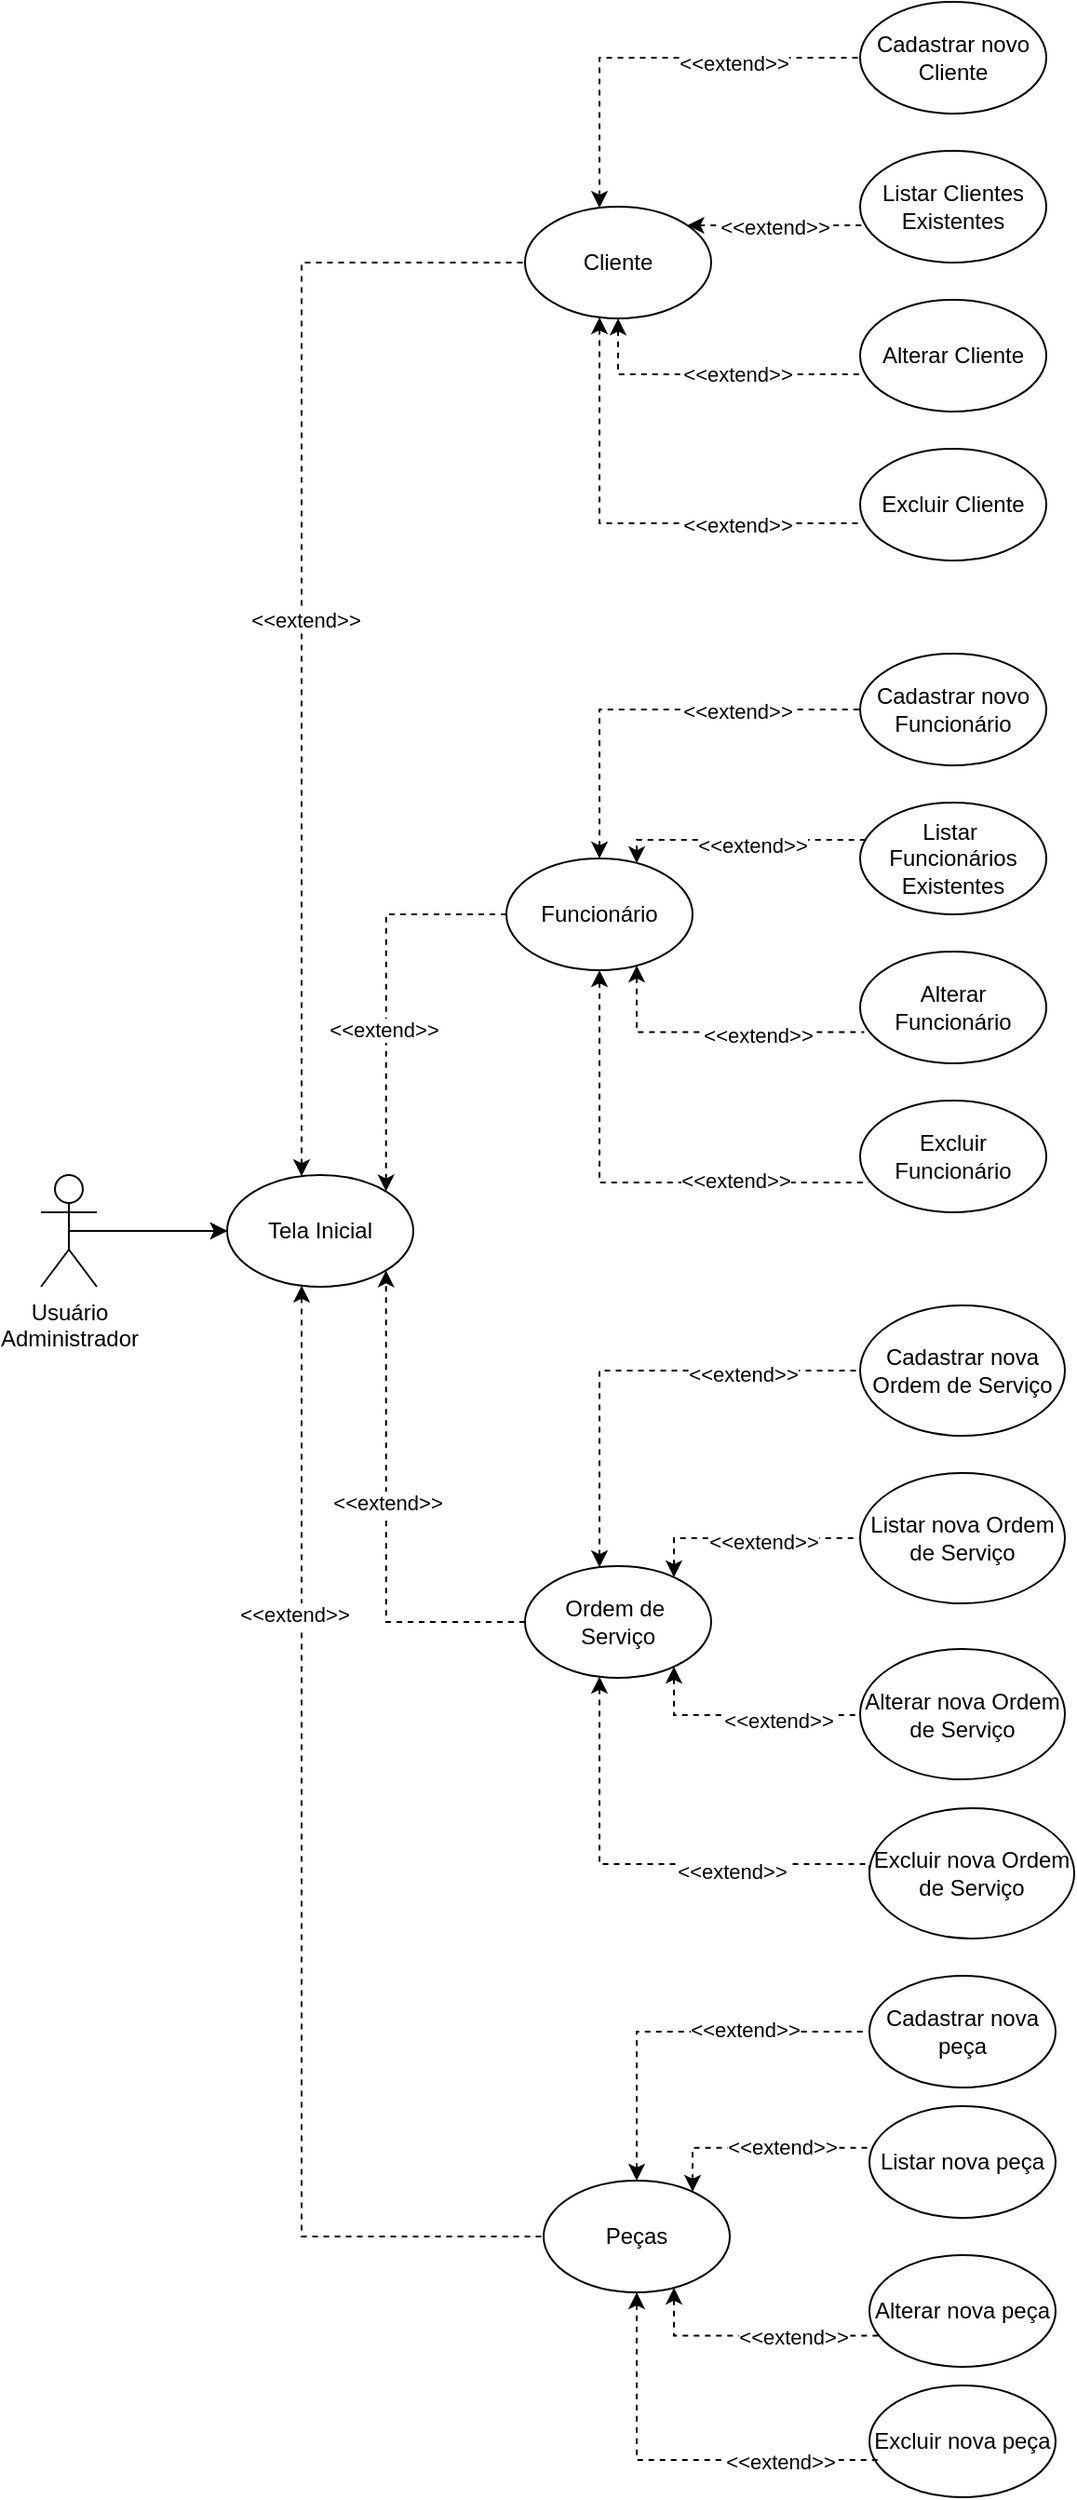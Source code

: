 <mxfile version="26.2.12">
  <diagram name="Página-1" id="lLr_bDS_k6D_z8NWQyPx">
    <mxGraphModel grid="1" page="1" gridSize="10" guides="1" tooltips="1" connect="1" arrows="1" fold="1" pageScale="1" pageWidth="827" pageHeight="1169" math="0" shadow="0">
      <root>
        <mxCell id="0" />
        <mxCell id="1" parent="0" />
        <mxCell id="LQQhR6Lg4xWMwGfdMBwn-12" style="edgeStyle=orthogonalEdgeStyle;rounded=0;orthogonalLoop=1;jettySize=auto;html=1;exitX=0.5;exitY=0.5;exitDx=0;exitDy=0;exitPerimeter=0;entryX=0;entryY=0.5;entryDx=0;entryDy=0;" edge="1" parent="1" source="LQQhR6Lg4xWMwGfdMBwn-1" target="LQQhR6Lg4xWMwGfdMBwn-7">
          <mxGeometry relative="1" as="geometry" />
        </mxCell>
        <mxCell id="LQQhR6Lg4xWMwGfdMBwn-21" style="edgeStyle=orthogonalEdgeStyle;rounded=0;orthogonalLoop=1;jettySize=auto;html=1;exitX=0.5;exitY=0.5;exitDx=0;exitDy=0;exitPerimeter=0;entryX=0;entryY=0.5;entryDx=0;entryDy=0;" edge="1" parent="1" source="LQQhR6Lg4xWMwGfdMBwn-1" target="LQQhR6Lg4xWMwGfdMBwn-7">
          <mxGeometry relative="1" as="geometry" />
        </mxCell>
        <mxCell id="LQQhR6Lg4xWMwGfdMBwn-1" value="Usuário&lt;div&gt;Administrador&lt;/div&gt;&lt;div&gt;&lt;br&gt;&lt;/div&gt;" style="shape=umlActor;verticalLabelPosition=bottom;verticalAlign=top;html=1;outlineConnect=0;" vertex="1" parent="1">
          <mxGeometry x="20" y="260" width="30" height="60" as="geometry" />
        </mxCell>
        <mxCell id="LQQhR6Lg4xWMwGfdMBwn-13" style="edgeStyle=orthogonalEdgeStyle;rounded=0;orthogonalLoop=1;jettySize=auto;html=1;entryX=0;entryY=0.5;entryDx=0;entryDy=0;endArrow=none;startFill=1;startArrow=classic;dashed=1;" edge="1" parent="1" source="LQQhR6Lg4xWMwGfdMBwn-7" target="LQQhR6Lg4xWMwGfdMBwn-11">
          <mxGeometry relative="1" as="geometry">
            <Array as="points">
              <mxPoint x="160" y="-230" />
            </Array>
          </mxGeometry>
        </mxCell>
        <mxCell id="CxSPdFUUFfOUal904Yjl-18" value="&amp;lt;&amp;lt;extend&amp;gt;&amp;gt;" style="edgeLabel;html=1;align=center;verticalAlign=middle;resizable=0;points=[];" connectable="0" vertex="1" parent="LQQhR6Lg4xWMwGfdMBwn-13">
          <mxGeometry x="-0.022" y="-2" relative="1" as="geometry">
            <mxPoint as="offset" />
          </mxGeometry>
        </mxCell>
        <mxCell id="LQQhR6Lg4xWMwGfdMBwn-14" style="edgeStyle=orthogonalEdgeStyle;rounded=0;orthogonalLoop=1;jettySize=auto;html=1;endArrow=none;startFill=1;startArrow=classic;dashed=1;" edge="1" parent="1" source="LQQhR6Lg4xWMwGfdMBwn-7" target="LQQhR6Lg4xWMwGfdMBwn-10">
          <mxGeometry relative="1" as="geometry">
            <Array as="points">
              <mxPoint x="160" y="830" />
            </Array>
          </mxGeometry>
        </mxCell>
        <mxCell id="CxSPdFUUFfOUal904Yjl-21" value="&amp;lt;&amp;lt;extend&amp;gt;&amp;gt;" style="edgeLabel;html=1;align=center;verticalAlign=middle;resizable=0;points=[];" connectable="0" vertex="1" parent="LQQhR6Lg4xWMwGfdMBwn-14">
          <mxGeometry x="-0.45" y="-4" relative="1" as="geometry">
            <mxPoint as="offset" />
          </mxGeometry>
        </mxCell>
        <mxCell id="LQQhR6Lg4xWMwGfdMBwn-7" value="Tela Inicial" style="ellipse;whiteSpace=wrap;html=1;" vertex="1" parent="1">
          <mxGeometry x="120" y="260" width="100" height="60" as="geometry" />
        </mxCell>
        <mxCell id="LQQhR6Lg4xWMwGfdMBwn-15" style="edgeStyle=orthogonalEdgeStyle;rounded=0;orthogonalLoop=1;jettySize=auto;html=1;entryX=1;entryY=0;entryDx=0;entryDy=0;endArrow=classic;startFill=0;startArrow=none;dashed=1;endFill=1;" edge="1" parent="1" source="LQQhR6Lg4xWMwGfdMBwn-8" target="LQQhR6Lg4xWMwGfdMBwn-7">
          <mxGeometry relative="1" as="geometry" />
        </mxCell>
        <mxCell id="CxSPdFUUFfOUal904Yjl-19" value="&amp;lt;&amp;lt;extend&amp;gt;&amp;gt;" style="edgeLabel;html=1;align=center;verticalAlign=middle;resizable=0;points=[];" connectable="0" vertex="1" parent="LQQhR6Lg4xWMwGfdMBwn-15">
          <mxGeometry x="0.186" y="-2" relative="1" as="geometry">
            <mxPoint as="offset" />
          </mxGeometry>
        </mxCell>
        <mxCell id="LQQhR6Lg4xWMwGfdMBwn-89" style="edgeStyle=orthogonalEdgeStyle;rounded=0;orthogonalLoop=1;jettySize=auto;html=1;entryX=0;entryY=0.5;entryDx=0;entryDy=0;startArrow=classic;startFill=1;endArrow=none;dashed=1;" edge="1" parent="1" source="LQQhR6Lg4xWMwGfdMBwn-8" target="LQQhR6Lg4xWMwGfdMBwn-18">
          <mxGeometry relative="1" as="geometry">
            <Array as="points">
              <mxPoint x="320" y="10" />
            </Array>
          </mxGeometry>
        </mxCell>
        <mxCell id="CxSPdFUUFfOUal904Yjl-6" value="&amp;lt;&amp;lt;extend&amp;gt;&amp;gt;" style="edgeLabel;html=1;align=center;verticalAlign=middle;resizable=0;points=[];" connectable="0" vertex="1" parent="LQQhR6Lg4xWMwGfdMBwn-89">
          <mxGeometry x="0.4" y="-1" relative="1" as="geometry">
            <mxPoint as="offset" />
          </mxGeometry>
        </mxCell>
        <mxCell id="LQQhR6Lg4xWMwGfdMBwn-90" style="edgeStyle=orthogonalEdgeStyle;rounded=0;orthogonalLoop=1;jettySize=auto;html=1;endArrow=none;startFill=1;startArrow=classic;dashed=1;" edge="1" parent="1" source="LQQhR6Lg4xWMwGfdMBwn-8" target="LQQhR6Lg4xWMwGfdMBwn-25">
          <mxGeometry relative="1" as="geometry">
            <Array as="points">
              <mxPoint x="340" y="80" />
            </Array>
          </mxGeometry>
        </mxCell>
        <mxCell id="CxSPdFUUFfOUal904Yjl-7" value="&amp;lt;&amp;lt;extend&amp;gt;&amp;gt;" style="edgeLabel;html=1;align=center;verticalAlign=middle;resizable=0;points=[];" connectable="0" vertex="1" parent="LQQhR6Lg4xWMwGfdMBwn-90">
          <mxGeometry x="0.101" y="-3" relative="1" as="geometry">
            <mxPoint as="offset" />
          </mxGeometry>
        </mxCell>
        <mxCell id="LQQhR6Lg4xWMwGfdMBwn-8" value="Funcionário" style="ellipse;whiteSpace=wrap;html=1;" vertex="1" parent="1">
          <mxGeometry x="270" y="90" width="100" height="60" as="geometry" />
        </mxCell>
        <mxCell id="LQQhR6Lg4xWMwGfdMBwn-82" style="edgeStyle=orthogonalEdgeStyle;rounded=0;orthogonalLoop=1;jettySize=auto;html=1;entryX=0;entryY=0.5;entryDx=0;entryDy=0;endArrow=none;startFill=1;startArrow=classic;dashed=1;" edge="1" parent="1" source="LQQhR6Lg4xWMwGfdMBwn-9" target="LQQhR6Lg4xWMwGfdMBwn-31">
          <mxGeometry relative="1" as="geometry">
            <Array as="points">
              <mxPoint x="320" y="630" />
              <mxPoint x="465" y="630" />
            </Array>
          </mxGeometry>
        </mxCell>
        <mxCell id="CxSPdFUUFfOUal904Yjl-13" value="&amp;lt;&amp;lt;extend&amp;gt;&amp;gt;" style="edgeLabel;html=1;align=center;verticalAlign=middle;resizable=0;points=[];" connectable="0" vertex="1" parent="LQQhR6Lg4xWMwGfdMBwn-82">
          <mxGeometry x="0.369" y="-4" relative="1" as="geometry">
            <mxPoint as="offset" />
          </mxGeometry>
        </mxCell>
        <mxCell id="LQQhR6Lg4xWMwGfdMBwn-86" style="edgeStyle=orthogonalEdgeStyle;rounded=0;orthogonalLoop=1;jettySize=auto;html=1;entryX=0;entryY=0.5;entryDx=0;entryDy=0;endArrow=none;startFill=1;startArrow=classic;dashed=1;" edge="1" parent="1" source="LQQhR6Lg4xWMwGfdMBwn-9" target="LQQhR6Lg4xWMwGfdMBwn-19">
          <mxGeometry relative="1" as="geometry">
            <Array as="points">
              <mxPoint x="320" y="365" />
            </Array>
          </mxGeometry>
        </mxCell>
        <mxCell id="CxSPdFUUFfOUal904Yjl-10" value="&amp;lt;&amp;lt;extend&amp;gt;&amp;gt;" style="edgeLabel;html=1;align=center;verticalAlign=middle;resizable=0;points=[];" connectable="0" vertex="1" parent="LQQhR6Lg4xWMwGfdMBwn-86">
          <mxGeometry x="0.487" y="-2" relative="1" as="geometry">
            <mxPoint as="offset" />
          </mxGeometry>
        </mxCell>
        <mxCell id="6TuMtaPa0abz2guNoUZD-3" style="edgeStyle=orthogonalEdgeStyle;rounded=0;orthogonalLoop=1;jettySize=auto;html=1;entryX=0;entryY=0.5;entryDx=0;entryDy=0;endArrow=none;startFill=1;startArrow=classic;dashed=1;" edge="1" parent="1" source="LQQhR6Lg4xWMwGfdMBwn-9" target="LQQhR6Lg4xWMwGfdMBwn-28">
          <mxGeometry relative="1" as="geometry">
            <Array as="points">
              <mxPoint x="360" y="455" />
            </Array>
          </mxGeometry>
        </mxCell>
        <mxCell id="CxSPdFUUFfOUal904Yjl-11" value="&amp;lt;&amp;lt;extend&amp;gt;&amp;gt;" style="edgeLabel;html=1;align=center;verticalAlign=middle;resizable=0;points=[];" connectable="0" vertex="1" parent="6TuMtaPa0abz2guNoUZD-3">
          <mxGeometry x="0.141" y="-2" relative="1" as="geometry">
            <mxPoint as="offset" />
          </mxGeometry>
        </mxCell>
        <mxCell id="6TuMtaPa0abz2guNoUZD-5" style="edgeStyle=orthogonalEdgeStyle;rounded=0;orthogonalLoop=1;jettySize=auto;html=1;endArrow=none;startFill=1;startArrow=classic;dashed=1;" edge="1" parent="1" source="LQQhR6Lg4xWMwGfdMBwn-9" target="LQQhR6Lg4xWMwGfdMBwn-29">
          <mxGeometry relative="1" as="geometry">
            <Array as="points">
              <mxPoint x="360" y="550" />
            </Array>
          </mxGeometry>
        </mxCell>
        <mxCell id="CxSPdFUUFfOUal904Yjl-12" value="&amp;lt;&amp;lt;extend&amp;gt;&amp;gt;" style="edgeLabel;html=1;align=center;verticalAlign=middle;resizable=0;points=[];" connectable="0" vertex="1" parent="6TuMtaPa0abz2guNoUZD-5">
          <mxGeometry x="0.301" y="-3" relative="1" as="geometry">
            <mxPoint as="offset" />
          </mxGeometry>
        </mxCell>
        <mxCell id="LQQhR6Lg4xWMwGfdMBwn-9" value="Ordem de&amp;nbsp;&lt;div&gt;Serviço&lt;/div&gt;" style="ellipse;whiteSpace=wrap;html=1;" vertex="1" parent="1">
          <mxGeometry x="280" y="470" width="100" height="60" as="geometry" />
        </mxCell>
        <mxCell id="LQQhR6Lg4xWMwGfdMBwn-81" style="edgeStyle=orthogonalEdgeStyle;rounded=0;orthogonalLoop=1;jettySize=auto;html=1;entryX=0;entryY=0.5;entryDx=0;entryDy=0;endArrow=none;startFill=1;startArrow=classic;dashed=1;" edge="1" parent="1" source="LQQhR6Lg4xWMwGfdMBwn-10" target="LQQhR6Lg4xWMwGfdMBwn-20">
          <mxGeometry relative="1" as="geometry">
            <Array as="points">
              <mxPoint x="340" y="720" />
            </Array>
          </mxGeometry>
        </mxCell>
        <mxCell id="CxSPdFUUFfOUal904Yjl-14" value="&amp;lt;&amp;lt;extend&amp;gt;&amp;gt;" style="edgeLabel;html=1;align=center;verticalAlign=middle;resizable=0;points=[];" connectable="0" vertex="1" parent="LQQhR6Lg4xWMwGfdMBwn-81">
          <mxGeometry x="0.346" y="1" relative="1" as="geometry">
            <mxPoint as="offset" />
          </mxGeometry>
        </mxCell>
        <mxCell id="LQQhR6Lg4xWMwGfdMBwn-10" value="Peças" style="ellipse;whiteSpace=wrap;html=1;" vertex="1" parent="1">
          <mxGeometry x="290" y="800" width="100" height="60" as="geometry" />
        </mxCell>
        <mxCell id="LQQhR6Lg4xWMwGfdMBwn-93" style="edgeStyle=orthogonalEdgeStyle;rounded=0;orthogonalLoop=1;jettySize=auto;html=1;entryX=0;entryY=0.5;entryDx=0;entryDy=0;endArrow=none;startFill=1;startArrow=classic;dashed=1;" edge="1" parent="1" source="LQQhR6Lg4xWMwGfdMBwn-11" target="LQQhR6Lg4xWMwGfdMBwn-17">
          <mxGeometry relative="1" as="geometry">
            <Array as="points">
              <mxPoint x="320" y="-340" />
            </Array>
          </mxGeometry>
        </mxCell>
        <mxCell id="CxSPdFUUFfOUal904Yjl-1" value="&amp;lt;&amp;lt;extend&amp;gt;&amp;gt;" style="edgeLabel;html=1;align=center;verticalAlign=middle;resizable=0;points=[];" connectable="0" vertex="1" parent="LQQhR6Lg4xWMwGfdMBwn-93">
          <mxGeometry x="0.384" y="-3" relative="1" as="geometry">
            <mxPoint as="offset" />
          </mxGeometry>
        </mxCell>
        <mxCell id="LQQhR6Lg4xWMwGfdMBwn-95" style="edgeStyle=orthogonalEdgeStyle;rounded=0;orthogonalLoop=1;jettySize=auto;html=1;endArrow=none;startFill=1;startArrow=classic;dashed=1;" edge="1" parent="1" source="LQQhR6Lg4xWMwGfdMBwn-11" target="LQQhR6Lg4xWMwGfdMBwn-22">
          <mxGeometry relative="1" as="geometry">
            <Array as="points">
              <mxPoint x="420" y="-250" />
              <mxPoint x="420" y="-250" />
            </Array>
          </mxGeometry>
        </mxCell>
        <mxCell id="CxSPdFUUFfOUal904Yjl-2" value="&lt;span style=&quot;color: rgba(0, 0, 0, 0); font-family: monospace; font-size: 0px; text-align: start; background-color: rgb(236, 236, 236);&quot;&gt;%3CmxGraphModel%3E%3Croot%3E%3CmxCell%20id%3D%220%22%2F%3E%3CmxCell%20id%3D%221%22%20parent%3D%220%22%2F%3E%3CmxCell%20id%3D%222%22%20value%3D%22%26amp%3Blt%3B%26amp%3Blt%3Bextend%26amp%3Bgt%3B%26amp%3Bgt%3B%22%20style%3D%22edgeLabel%3Bhtml%3D1%3Balign%3Dcenter%3BverticalAlign%3Dmiddle%3Bresizable%3D0%3Bpoints%3D%5B%5D%3B%22%20vertex%3D%221%22%20connectable%3D%220%22%20parent%3D%221%22%3E%3CmxGeometry%20x%3D%22392.394%22%20y%3D%22-337%22%20as%3D%22geometry%22%2F%3E%3C%2FmxCell%3E%3C%2Froot%3E%3C%2FmxGraphModel%3E&lt;/span&gt;" style="edgeLabel;html=1;align=center;verticalAlign=middle;resizable=0;points=[];" connectable="0" vertex="1" parent="LQQhR6Lg4xWMwGfdMBwn-95">
          <mxGeometry x="0.208" relative="1" as="geometry">
            <mxPoint as="offset" />
          </mxGeometry>
        </mxCell>
        <mxCell id="CxSPdFUUFfOUal904Yjl-3" value="&amp;lt;&amp;lt;extend&amp;gt;&amp;gt;" style="edgeLabel;html=1;align=center;verticalAlign=middle;resizable=0;points=[];" connectable="0" vertex="1" parent="LQQhR6Lg4xWMwGfdMBwn-95">
          <mxGeometry x="-0.022" y="-1" relative="1" as="geometry">
            <mxPoint as="offset" />
          </mxGeometry>
        </mxCell>
        <mxCell id="LQQhR6Lg4xWMwGfdMBwn-11" value="Cliente" style="ellipse;whiteSpace=wrap;html=1;" vertex="1" parent="1">
          <mxGeometry x="280" y="-260" width="100" height="60" as="geometry" />
        </mxCell>
        <mxCell id="LQQhR6Lg4xWMwGfdMBwn-16" style="edgeStyle=orthogonalEdgeStyle;rounded=0;orthogonalLoop=1;jettySize=auto;html=1;endArrow=classic;startFill=0;startArrow=none;entryX=1;entryY=1;entryDx=0;entryDy=0;dashed=1;endFill=1;" edge="1" parent="1" source="LQQhR6Lg4xWMwGfdMBwn-9" target="LQQhR6Lg4xWMwGfdMBwn-7">
          <mxGeometry relative="1" as="geometry">
            <mxPoint x="200" y="320" as="targetPoint" />
            <Array as="points">
              <mxPoint x="205" y="500" />
            </Array>
          </mxGeometry>
        </mxCell>
        <mxCell id="CxSPdFUUFfOUal904Yjl-20" value="&amp;lt;&amp;lt;extend&amp;gt;&amp;gt;" style="edgeLabel;html=1;align=center;verticalAlign=middle;resizable=0;points=[];" connectable="0" vertex="1" parent="LQQhR6Lg4xWMwGfdMBwn-16">
          <mxGeometry x="0.054" relative="1" as="geometry">
            <mxPoint as="offset" />
          </mxGeometry>
        </mxCell>
        <mxCell id="LQQhR6Lg4xWMwGfdMBwn-17" value="Cadastrar novo Cliente" style="ellipse;whiteSpace=wrap;html=1;" vertex="1" parent="1">
          <mxGeometry x="460" y="-370" width="100" height="60" as="geometry" />
        </mxCell>
        <mxCell id="LQQhR6Lg4xWMwGfdMBwn-18" value="Cadastrar novo Funcionário" style="ellipse;whiteSpace=wrap;html=1;" vertex="1" parent="1">
          <mxGeometry x="460" y="-20" width="100" height="60" as="geometry" />
        </mxCell>
        <mxCell id="LQQhR6Lg4xWMwGfdMBwn-19" value="Cadastrar nova Ordem de Serviço" style="ellipse;whiteSpace=wrap;html=1;" vertex="1" parent="1">
          <mxGeometry x="460" y="330" width="110" height="70" as="geometry" />
        </mxCell>
        <mxCell id="LQQhR6Lg4xWMwGfdMBwn-20" value="Cadastrar nova peça" style="ellipse;whiteSpace=wrap;html=1;" vertex="1" parent="1">
          <mxGeometry x="465" y="690" width="100" height="60" as="geometry" />
        </mxCell>
        <mxCell id="LQQhR6Lg4xWMwGfdMBwn-22" value="Listar Clientes&lt;div&gt;Existentes&lt;/div&gt;" style="ellipse;whiteSpace=wrap;html=1;" vertex="1" parent="1">
          <mxGeometry x="460" y="-290" width="100" height="60" as="geometry" />
        </mxCell>
        <mxCell id="LQQhR6Lg4xWMwGfdMBwn-23" value="Alterar Cliente" style="ellipse;whiteSpace=wrap;html=1;" vertex="1" parent="1">
          <mxGeometry x="460" y="-210" width="100" height="60" as="geometry" />
        </mxCell>
        <mxCell id="LQQhR6Lg4xWMwGfdMBwn-24" value="Excluir Cliente" style="ellipse;whiteSpace=wrap;html=1;" vertex="1" parent="1">
          <mxGeometry x="460" y="-130" width="100" height="60" as="geometry" />
        </mxCell>
        <mxCell id="LQQhR6Lg4xWMwGfdMBwn-25" value="Listar&amp;nbsp;&lt;div&gt;Funcionários&lt;/div&gt;&lt;div&gt;Existentes&lt;/div&gt;" style="ellipse;whiteSpace=wrap;html=1;" vertex="1" parent="1">
          <mxGeometry x="460" y="60" width="100" height="60" as="geometry" />
        </mxCell>
        <mxCell id="LQQhR6Lg4xWMwGfdMBwn-26" value="Alterar Funcionário" style="ellipse;whiteSpace=wrap;html=1;" vertex="1" parent="1">
          <mxGeometry x="460" y="140" width="100" height="60" as="geometry" />
        </mxCell>
        <mxCell id="LQQhR6Lg4xWMwGfdMBwn-27" value="Excluir Funcionário" style="ellipse;whiteSpace=wrap;html=1;" vertex="1" parent="1">
          <mxGeometry x="460" y="220" width="100" height="60" as="geometry" />
        </mxCell>
        <mxCell id="LQQhR6Lg4xWMwGfdMBwn-28" value="Listar nova Ordem de Serviço" style="ellipse;whiteSpace=wrap;html=1;" vertex="1" parent="1">
          <mxGeometry x="460" y="420" width="110" height="70" as="geometry" />
        </mxCell>
        <mxCell id="LQQhR6Lg4xWMwGfdMBwn-29" value="Alterar nova Ordem de Serviço" style="ellipse;whiteSpace=wrap;html=1;" vertex="1" parent="1">
          <mxGeometry x="460" y="514.5" width="110" height="70" as="geometry" />
        </mxCell>
        <mxCell id="LQQhR6Lg4xWMwGfdMBwn-31" value="Excluir nova Ordem de Serviço" style="ellipse;whiteSpace=wrap;html=1;" vertex="1" parent="1">
          <mxGeometry x="465" y="600" width="110" height="70" as="geometry" />
        </mxCell>
        <mxCell id="LQQhR6Lg4xWMwGfdMBwn-32" value="Listar nova peça" style="ellipse;whiteSpace=wrap;html=1;" vertex="1" parent="1">
          <mxGeometry x="465" y="760" width="100" height="60" as="geometry" />
        </mxCell>
        <mxCell id="LQQhR6Lg4xWMwGfdMBwn-33" value="Alterar nova peça" style="ellipse;whiteSpace=wrap;html=1;" vertex="1" parent="1">
          <mxGeometry x="465" y="840" width="100" height="60" as="geometry" />
        </mxCell>
        <mxCell id="LQQhR6Lg4xWMwGfdMBwn-34" value="Excluir nova peça" style="ellipse;whiteSpace=wrap;html=1;" vertex="1" parent="1">
          <mxGeometry x="465" y="910" width="100" height="60" as="geometry" />
        </mxCell>
        <mxCell id="LQQhR6Lg4xWMwGfdMBwn-78" style="edgeStyle=orthogonalEdgeStyle;rounded=0;orthogonalLoop=1;jettySize=auto;html=1;entryX=0.05;entryY=0.667;entryDx=0;entryDy=0;entryPerimeter=0;endArrow=none;startFill=1;startArrow=classic;dashed=1;" edge="1" parent="1" source="LQQhR6Lg4xWMwGfdMBwn-10" target="LQQhR6Lg4xWMwGfdMBwn-34">
          <mxGeometry relative="1" as="geometry">
            <Array as="points">
              <mxPoint x="340" y="950" />
            </Array>
          </mxGeometry>
        </mxCell>
        <mxCell id="CxSPdFUUFfOUal904Yjl-17" value="&amp;lt;&amp;lt;extend&amp;gt;&amp;gt;" style="edgeLabel;html=1;align=center;verticalAlign=middle;resizable=0;points=[];" connectable="0" vertex="1" parent="LQQhR6Lg4xWMwGfdMBwn-78">
          <mxGeometry x="0.518" y="-1" relative="1" as="geometry">
            <mxPoint as="offset" />
          </mxGeometry>
        </mxCell>
        <mxCell id="LQQhR6Lg4xWMwGfdMBwn-79" style="edgeStyle=orthogonalEdgeStyle;rounded=0;orthogonalLoop=1;jettySize=auto;html=1;entryX=0.076;entryY=0.72;entryDx=0;entryDy=0;entryPerimeter=0;endArrow=none;startFill=1;startArrow=classic;dashed=1;" edge="1" parent="1" source="LQQhR6Lg4xWMwGfdMBwn-10" target="LQQhR6Lg4xWMwGfdMBwn-33">
          <mxGeometry relative="1" as="geometry">
            <Array as="points">
              <mxPoint x="360" y="883" />
            </Array>
          </mxGeometry>
        </mxCell>
        <mxCell id="CxSPdFUUFfOUal904Yjl-16" value="&amp;lt;&amp;lt;extend&amp;gt;&amp;gt;" style="edgeLabel;html=1;align=center;verticalAlign=middle;resizable=0;points=[];" connectable="0" vertex="1" parent="LQQhR6Lg4xWMwGfdMBwn-79">
          <mxGeometry x="0.297" y="-1" relative="1" as="geometry">
            <mxPoint as="offset" />
          </mxGeometry>
        </mxCell>
        <mxCell id="LQQhR6Lg4xWMwGfdMBwn-80" style="edgeStyle=orthogonalEdgeStyle;rounded=0;orthogonalLoop=1;jettySize=auto;html=1;entryX=0.012;entryY=0.373;entryDx=0;entryDy=0;entryPerimeter=0;endArrow=none;startFill=1;startArrow=classic;dashed=1;" edge="1" parent="1" source="LQQhR6Lg4xWMwGfdMBwn-10" target="LQQhR6Lg4xWMwGfdMBwn-32">
          <mxGeometry relative="1" as="geometry">
            <Array as="points">
              <mxPoint x="370" y="782" />
            </Array>
          </mxGeometry>
        </mxCell>
        <mxCell id="CxSPdFUUFfOUal904Yjl-15" value="&amp;lt;&amp;lt;extend&amp;gt;&amp;gt;" style="edgeLabel;html=1;align=center;verticalAlign=middle;resizable=0;points=[];" connectable="0" vertex="1" parent="LQQhR6Lg4xWMwGfdMBwn-80">
          <mxGeometry x="0.195" y="1" relative="1" as="geometry">
            <mxPoint as="offset" />
          </mxGeometry>
        </mxCell>
        <mxCell id="LQQhR6Lg4xWMwGfdMBwn-87" style="edgeStyle=orthogonalEdgeStyle;rounded=0;orthogonalLoop=1;jettySize=auto;html=1;entryX=0.046;entryY=0.733;entryDx=0;entryDy=0;entryPerimeter=0;endArrow=none;startFill=1;startArrow=classic;dashed=1;" edge="1" parent="1" source="LQQhR6Lg4xWMwGfdMBwn-8" target="LQQhR6Lg4xWMwGfdMBwn-27">
          <mxGeometry relative="1" as="geometry">
            <Array as="points">
              <mxPoint x="320" y="264" />
            </Array>
          </mxGeometry>
        </mxCell>
        <mxCell id="CxSPdFUUFfOUal904Yjl-9" value="&amp;lt;&amp;lt;extend&amp;gt;&amp;gt;" style="edgeLabel;html=1;align=center;verticalAlign=middle;resizable=0;points=[];" connectable="0" vertex="1" parent="LQQhR6Lg4xWMwGfdMBwn-87">
          <mxGeometry x="0.446" y="1" relative="1" as="geometry">
            <mxPoint as="offset" />
          </mxGeometry>
        </mxCell>
        <mxCell id="LQQhR6Lg4xWMwGfdMBwn-88" style="edgeStyle=orthogonalEdgeStyle;rounded=0;orthogonalLoop=1;jettySize=auto;html=1;entryX=0.022;entryY=0.72;entryDx=0;entryDy=0;entryPerimeter=0;endArrow=none;startFill=1;startArrow=classic;dashed=1;" edge="1" parent="1" source="LQQhR6Lg4xWMwGfdMBwn-8" target="LQQhR6Lg4xWMwGfdMBwn-26">
          <mxGeometry relative="1" as="geometry">
            <Array as="points">
              <mxPoint x="340" y="183" />
            </Array>
          </mxGeometry>
        </mxCell>
        <mxCell id="CxSPdFUUFfOUal904Yjl-8" value="&amp;lt;&amp;lt;extend&amp;gt;&amp;gt;" style="edgeLabel;html=1;align=center;verticalAlign=middle;resizable=0;points=[];" connectable="0" vertex="1" parent="LQQhR6Lg4xWMwGfdMBwn-88">
          <mxGeometry x="0.276" y="-2" relative="1" as="geometry">
            <mxPoint as="offset" />
          </mxGeometry>
        </mxCell>
        <mxCell id="LQQhR6Lg4xWMwGfdMBwn-91" style="edgeStyle=orthogonalEdgeStyle;rounded=0;orthogonalLoop=1;jettySize=auto;html=1;entryX=0;entryY=0.667;entryDx=0;entryDy=0;entryPerimeter=0;startArrow=classic;startFill=1;endArrow=none;dashed=1;" edge="1" parent="1" source="LQQhR6Lg4xWMwGfdMBwn-11" target="LQQhR6Lg4xWMwGfdMBwn-24">
          <mxGeometry relative="1" as="geometry">
            <Array as="points">
              <mxPoint x="320" y="-90" />
            </Array>
          </mxGeometry>
        </mxCell>
        <mxCell id="CxSPdFUUFfOUal904Yjl-5" value="&amp;lt;&amp;lt;extend&amp;gt;&amp;gt;" style="edgeLabel;html=1;align=center;verticalAlign=middle;resizable=0;points=[];" connectable="0" vertex="1" parent="LQQhR6Lg4xWMwGfdMBwn-91">
          <mxGeometry x="0.473" y="-1" relative="1" as="geometry">
            <mxPoint as="offset" />
          </mxGeometry>
        </mxCell>
        <mxCell id="LQQhR6Lg4xWMwGfdMBwn-92" style="edgeStyle=orthogonalEdgeStyle;rounded=0;orthogonalLoop=1;jettySize=auto;html=1;entryX=0;entryY=0.667;entryDx=0;entryDy=0;entryPerimeter=0;endArrow=none;startFill=1;startArrow=classic;dashed=1;" edge="1" parent="1" source="LQQhR6Lg4xWMwGfdMBwn-11" target="LQQhR6Lg4xWMwGfdMBwn-23">
          <mxGeometry relative="1" as="geometry">
            <Array as="points">
              <mxPoint x="330" y="-170" />
            </Array>
          </mxGeometry>
        </mxCell>
        <mxCell id="CxSPdFUUFfOUal904Yjl-4" value="&amp;lt;&amp;lt;extend&amp;gt;&amp;gt;" style="edgeLabel;html=1;align=center;verticalAlign=middle;resizable=0;points=[];" connectable="0" vertex="1" parent="LQQhR6Lg4xWMwGfdMBwn-92">
          <mxGeometry x="0.175" relative="1" as="geometry">
            <mxPoint as="offset" />
          </mxGeometry>
        </mxCell>
      </root>
    </mxGraphModel>
  </diagram>
</mxfile>
